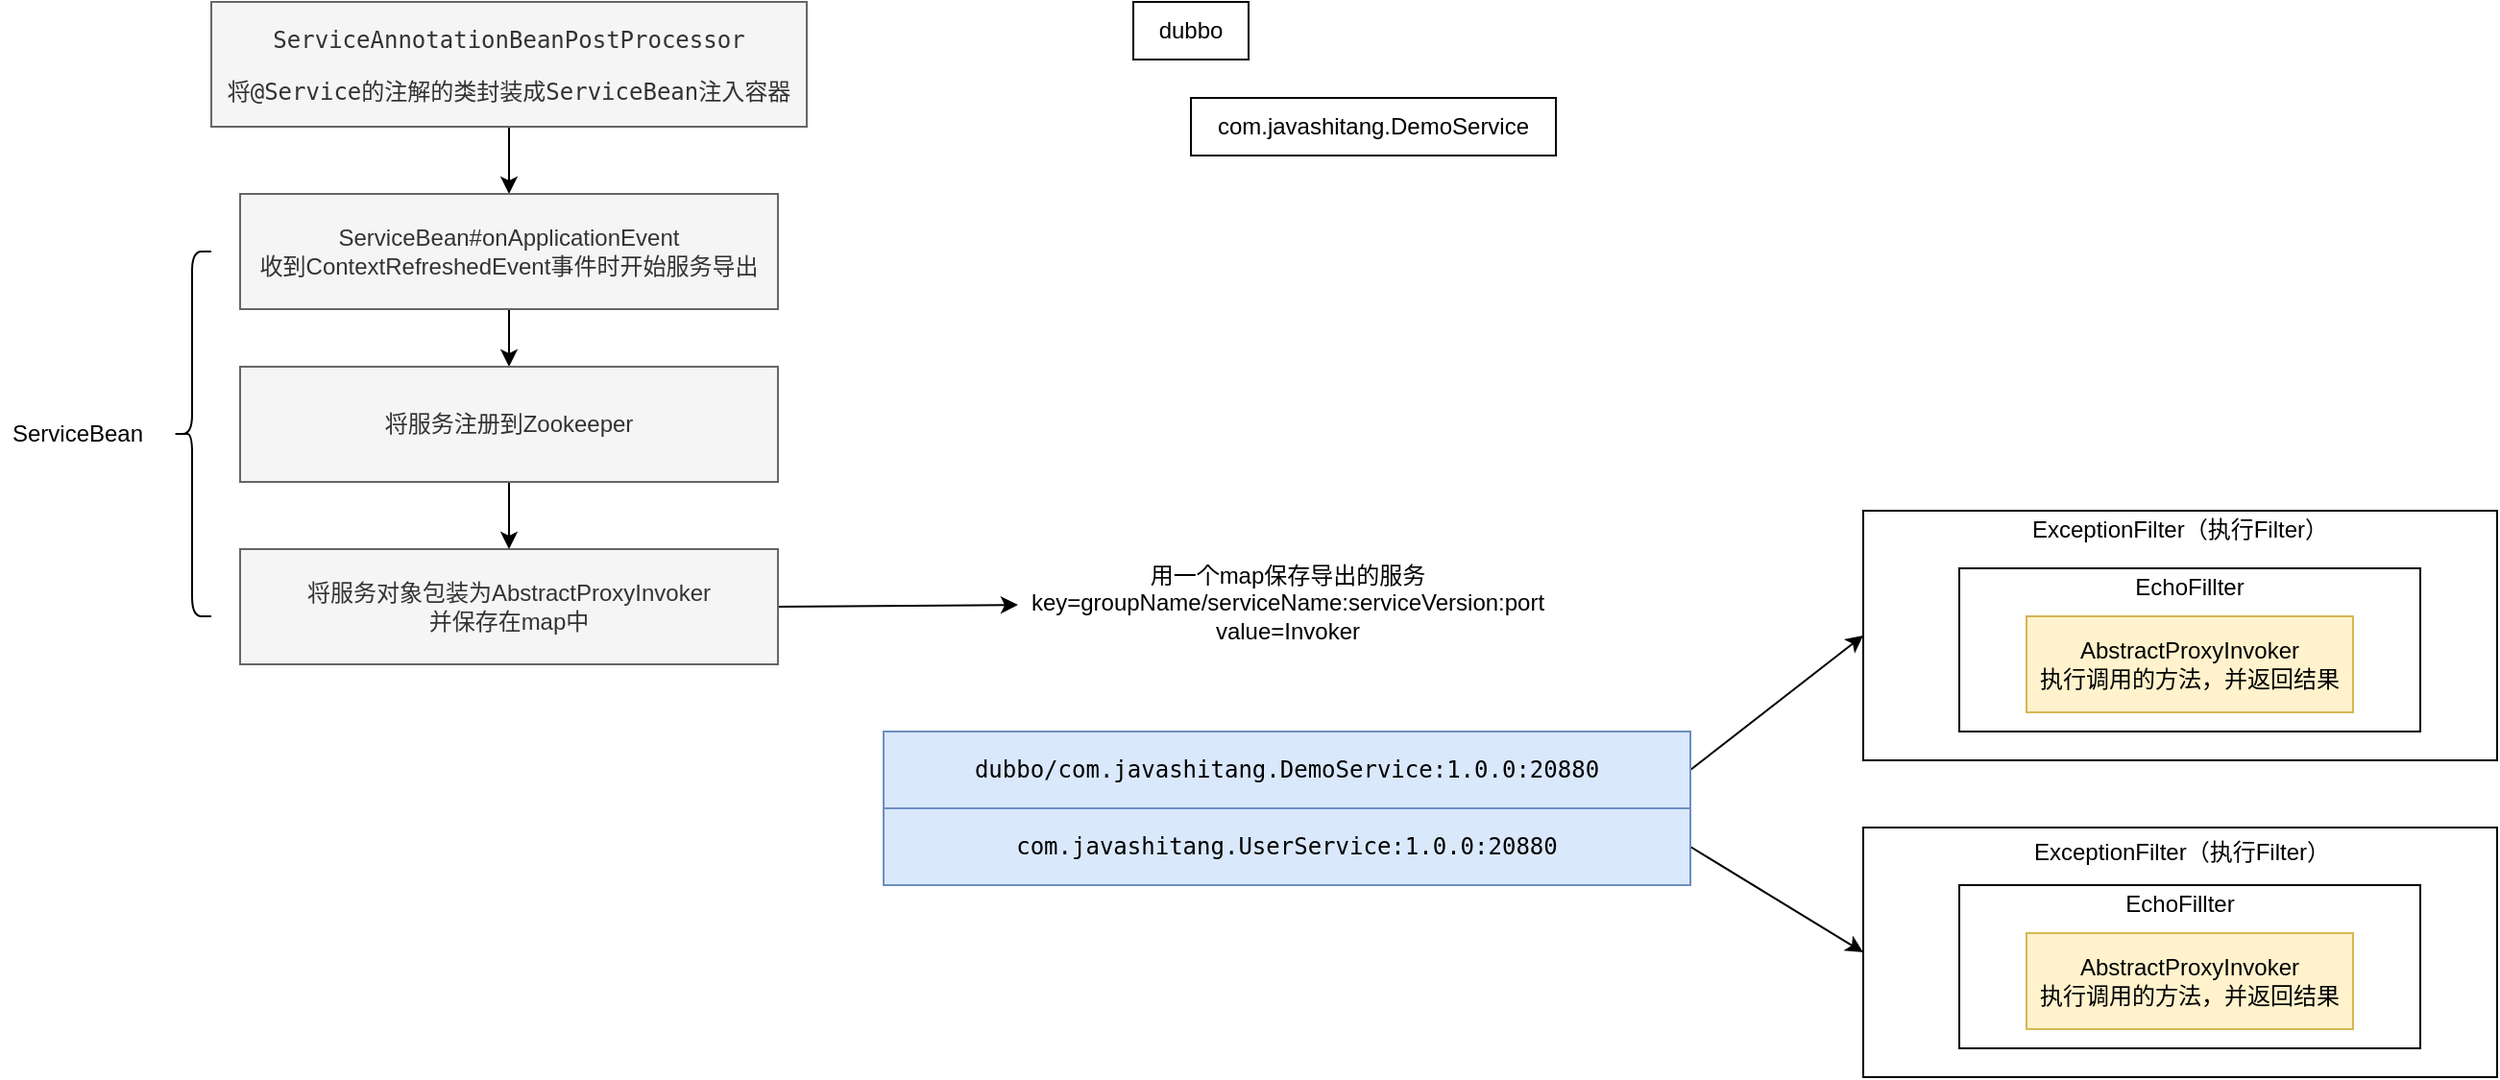 <mxfile version="15.8.4" type="device" pages="2"><diagram id="UfYgJS3v-9QbPtga-JS5" name="第 1 页"><mxGraphModel dx="1773" dy="624" grid="1" gridSize="10" guides="1" tooltips="1" connect="1" arrows="1" fold="1" page="1" pageScale="1" pageWidth="827" pageHeight="1169" math="0" shadow="0"><root><mxCell id="0"/><mxCell id="1" parent="0"/><mxCell id="2ibGcrsBsL3rBsBA6OO1-4" value="" style="rounded=0;whiteSpace=wrap;html=1;" parent="1" vertex="1"><mxGeometry x="680" y="275" width="330" height="130" as="geometry"/></mxCell><mxCell id="2ibGcrsBsL3rBsBA6OO1-2" value="" style="rounded=0;whiteSpace=wrap;html=1;" parent="1" vertex="1"><mxGeometry x="730" y="305" width="240" height="85" as="geometry"/></mxCell><mxCell id="2ibGcrsBsL3rBsBA6OO1-1" value="AbstractProxyInvoker&lt;br&gt;执行调用的方法，并返回结果" style="rounded=0;whiteSpace=wrap;html=1;fillColor=#fff2cc;strokeColor=#d6b656;" parent="1" vertex="1"><mxGeometry x="765" y="330" width="170" height="50" as="geometry"/></mxCell><mxCell id="2ibGcrsBsL3rBsBA6OO1-3" value="EchoFillter" style="text;html=1;strokeColor=none;fillColor=none;align=center;verticalAlign=middle;whiteSpace=wrap;rounded=0;" parent="1" vertex="1"><mxGeometry x="780" y="300" width="140" height="30" as="geometry"/></mxCell><mxCell id="2ibGcrsBsL3rBsBA6OO1-5" value="&lt;pre&gt;&lt;font face=&quot;Helvetica&quot;&gt;ExceptionFilter（执行Filter）&lt;/font&gt;&lt;/pre&gt;" style="text;html=1;strokeColor=none;fillColor=none;align=center;verticalAlign=middle;whiteSpace=wrap;rounded=0;" parent="1" vertex="1"><mxGeometry x="815" y="270" width="60" height="30" as="geometry"/></mxCell><mxCell id="2ibGcrsBsL3rBsBA6OO1-19" value="用一个map保存导出的服务&lt;br&gt;key=groupName/serviceName:serviceVersion:port&lt;br&gt;value=Invoker" style="text;html=1;align=center;verticalAlign=middle;resizable=0;points=[];autosize=1;strokeColor=none;fillColor=none;" parent="1" vertex="1"><mxGeometry x="240" y="298" width="280" height="50" as="geometry"/></mxCell><mxCell id="2ibGcrsBsL3rBsBA6OO1-27" style="rounded=0;orthogonalLoop=1;jettySize=auto;html=1;exitX=1;exitY=0.5;exitDx=0;exitDy=0;entryX=0;entryY=0.5;entryDx=0;entryDy=0;" parent="1" source="2ibGcrsBsL3rBsBA6OO1-20" target="2ibGcrsBsL3rBsBA6OO1-4" edge="1"><mxGeometry relative="1" as="geometry"/></mxCell><mxCell id="2ibGcrsBsL3rBsBA6OO1-20" value="&lt;pre&gt;dubbo/com.javashitang.DemoService:1.0.0:20880&lt;/pre&gt;" style="rounded=0;whiteSpace=wrap;html=1;fillColor=#dae8fc;strokeColor=#6c8ebf;" parent="1" vertex="1"><mxGeometry x="170" y="390" width="420" height="40" as="geometry"/></mxCell><mxCell id="2ibGcrsBsL3rBsBA6OO1-28" style="edgeStyle=none;rounded=0;orthogonalLoop=1;jettySize=auto;html=1;exitX=1;exitY=0.5;exitDx=0;exitDy=0;entryX=0;entryY=0.5;entryDx=0;entryDy=0;" parent="1" source="2ibGcrsBsL3rBsBA6OO1-21" target="2ibGcrsBsL3rBsBA6OO1-22" edge="1"><mxGeometry relative="1" as="geometry"/></mxCell><mxCell id="2ibGcrsBsL3rBsBA6OO1-21" value="&lt;pre&gt;com.javashitang.UserService:1.0.0:20880&lt;/pre&gt;" style="rounded=0;whiteSpace=wrap;html=1;fillColor=#dae8fc;strokeColor=#6c8ebf;" parent="1" vertex="1"><mxGeometry x="170" y="430" width="420" height="40" as="geometry"/></mxCell><mxCell id="2ibGcrsBsL3rBsBA6OO1-22" value="" style="rounded=0;whiteSpace=wrap;html=1;" parent="1" vertex="1"><mxGeometry x="680" y="440" width="330" height="130" as="geometry"/></mxCell><mxCell id="2ibGcrsBsL3rBsBA6OO1-23" value="" style="rounded=0;whiteSpace=wrap;html=1;" parent="1" vertex="1"><mxGeometry x="730" y="470" width="240" height="85" as="geometry"/></mxCell><mxCell id="2ibGcrsBsL3rBsBA6OO1-24" value="AbstractProxyInvoker&lt;br&gt;执行调用的方法，并返回结果" style="rounded=0;whiteSpace=wrap;html=1;fillColor=#fff2cc;strokeColor=#d6b656;" parent="1" vertex="1"><mxGeometry x="765" y="495" width="170" height="50" as="geometry"/></mxCell><mxCell id="2ibGcrsBsL3rBsBA6OO1-25" value="EchoFillter" style="text;html=1;strokeColor=none;fillColor=none;align=center;verticalAlign=middle;whiteSpace=wrap;rounded=0;" parent="1" vertex="1"><mxGeometry x="780" y="465" width="130" height="30" as="geometry"/></mxCell><mxCell id="2ibGcrsBsL3rBsBA6OO1-26" value="&lt;pre&gt;&lt;font face=&quot;Helvetica&quot;&gt;ExceptionFilter（执行Filter）&lt;/font&gt;&lt;/pre&gt;" style="text;html=1;strokeColor=none;fillColor=none;align=center;verticalAlign=middle;whiteSpace=wrap;rounded=0;" parent="1" vertex="1"><mxGeometry x="816" y="438" width="60" height="30" as="geometry"/></mxCell><mxCell id="2ibGcrsBsL3rBsBA6OO1-34" value="" style="edgeStyle=none;rounded=0;orthogonalLoop=1;jettySize=auto;html=1;fontFamily=Helvetica;" parent="1" source="2ibGcrsBsL3rBsBA6OO1-30" target="2ibGcrsBsL3rBsBA6OO1-31" edge="1"><mxGeometry relative="1" as="geometry"/></mxCell><mxCell id="2ibGcrsBsL3rBsBA6OO1-30" value="&lt;pre&gt;ServiceAnnotationBeanPostProcessor&lt;/pre&gt;&lt;pre&gt;将@Service的注解的类封装成ServiceBean注入容器&lt;/pre&gt;" style="rounded=0;whiteSpace=wrap;html=1;fontFamily=Helvetica;fillColor=#f5f5f5;strokeColor=#666666;fontColor=#333333;" parent="1" vertex="1"><mxGeometry x="-180" y="10" width="310" height="65" as="geometry"/></mxCell><mxCell id="2ibGcrsBsL3rBsBA6OO1-35" value="" style="edgeStyle=none;rounded=0;orthogonalLoop=1;jettySize=auto;html=1;fontFamily=Helvetica;" parent="1" source="2ibGcrsBsL3rBsBA6OO1-31" target="2ibGcrsBsL3rBsBA6OO1-33" edge="1"><mxGeometry relative="1" as="geometry"/></mxCell><mxCell id="2ibGcrsBsL3rBsBA6OO1-31" value="&lt;span&gt;ServiceBean&lt;/span&gt;#onApplicationEvent&lt;br&gt;收到ContextRefreshedEvent事件时开始服务导出" style="rounded=0;whiteSpace=wrap;html=1;fontFamily=Helvetica;fillColor=#f5f5f5;strokeColor=#666666;fontColor=#333333;" parent="1" vertex="1"><mxGeometry x="-165" y="110" width="280" height="60" as="geometry"/></mxCell><mxCell id="2ibGcrsBsL3rBsBA6OO1-41" style="edgeStyle=none;rounded=0;orthogonalLoop=1;jettySize=auto;html=1;exitX=1;exitY=0.5;exitDx=0;exitDy=0;fontFamily=Helvetica;" parent="1" source="2ibGcrsBsL3rBsBA6OO1-32" target="2ibGcrsBsL3rBsBA6OO1-19" edge="1"><mxGeometry relative="1" as="geometry"/></mxCell><mxCell id="2ibGcrsBsL3rBsBA6OO1-32" value="将服务对象包装为AbstractProxyInvoker&lt;br&gt;并保存在map中" style="rounded=0;whiteSpace=wrap;html=1;fontFamily=Helvetica;fillColor=#f5f5f5;strokeColor=#666666;fontColor=#333333;" parent="1" vertex="1"><mxGeometry x="-165" y="295" width="280" height="60" as="geometry"/></mxCell><mxCell id="2ibGcrsBsL3rBsBA6OO1-36" value="" style="edgeStyle=none;rounded=0;orthogonalLoop=1;jettySize=auto;html=1;fontFamily=Helvetica;" parent="1" source="2ibGcrsBsL3rBsBA6OO1-33" target="2ibGcrsBsL3rBsBA6OO1-32" edge="1"><mxGeometry relative="1" as="geometry"/></mxCell><mxCell id="2ibGcrsBsL3rBsBA6OO1-33" value="将服务注册到Zookeeper" style="rounded=0;whiteSpace=wrap;html=1;fontFamily=Helvetica;fillColor=#f5f5f5;strokeColor=#666666;fontColor=#333333;" parent="1" vertex="1"><mxGeometry x="-165" y="200" width="280" height="60" as="geometry"/></mxCell><mxCell id="2ibGcrsBsL3rBsBA6OO1-38" value="" style="shape=curlyBracket;whiteSpace=wrap;html=1;rounded=1;fontFamily=Helvetica;size=0.5;" parent="1" vertex="1"><mxGeometry x="-200" y="140" width="20" height="190" as="geometry"/></mxCell><mxCell id="2ibGcrsBsL3rBsBA6OO1-39" value="&lt;span&gt;ServiceBean&lt;/span&gt;" style="text;html=1;align=center;verticalAlign=middle;resizable=0;points=[];autosize=1;strokeColor=none;fillColor=none;fontFamily=Helvetica;" parent="1" vertex="1"><mxGeometry x="-290" y="225" width="80" height="20" as="geometry"/></mxCell><mxCell id="2ibGcrsBsL3rBsBA6OO1-43" value="dubbo" style="rounded=0;whiteSpace=wrap;html=1;fontFamily=Helvetica;" parent="1" vertex="1"><mxGeometry x="300" y="10" width="60" height="30" as="geometry"/></mxCell><mxCell id="2ibGcrsBsL3rBsBA6OO1-44" value="com.javashitang.DemoService" style="rounded=0;whiteSpace=wrap;html=1;fontFamily=Helvetica;" parent="1" vertex="1"><mxGeometry x="330" y="60" width="190" height="30" as="geometry"/></mxCell></root></mxGraphModel></diagram><diagram id="PbsMQoT4u8M9KmoU7rEO" name="第 2 页"><mxGraphModel dx="946" dy="624" grid="1" gridSize="10" guides="1" tooltips="1" connect="1" arrows="1" fold="1" page="1" pageScale="1" pageWidth="827" pageHeight="1169" math="0" shadow="0"><root><mxCell id="IdB4sRsKeP4BQ8FlAO6y-0"/><mxCell id="IdB4sRsKeP4BQ8FlAO6y-1" parent="IdB4sRsKeP4BQ8FlAO6y-0"/></root></mxGraphModel></diagram></mxfile>
